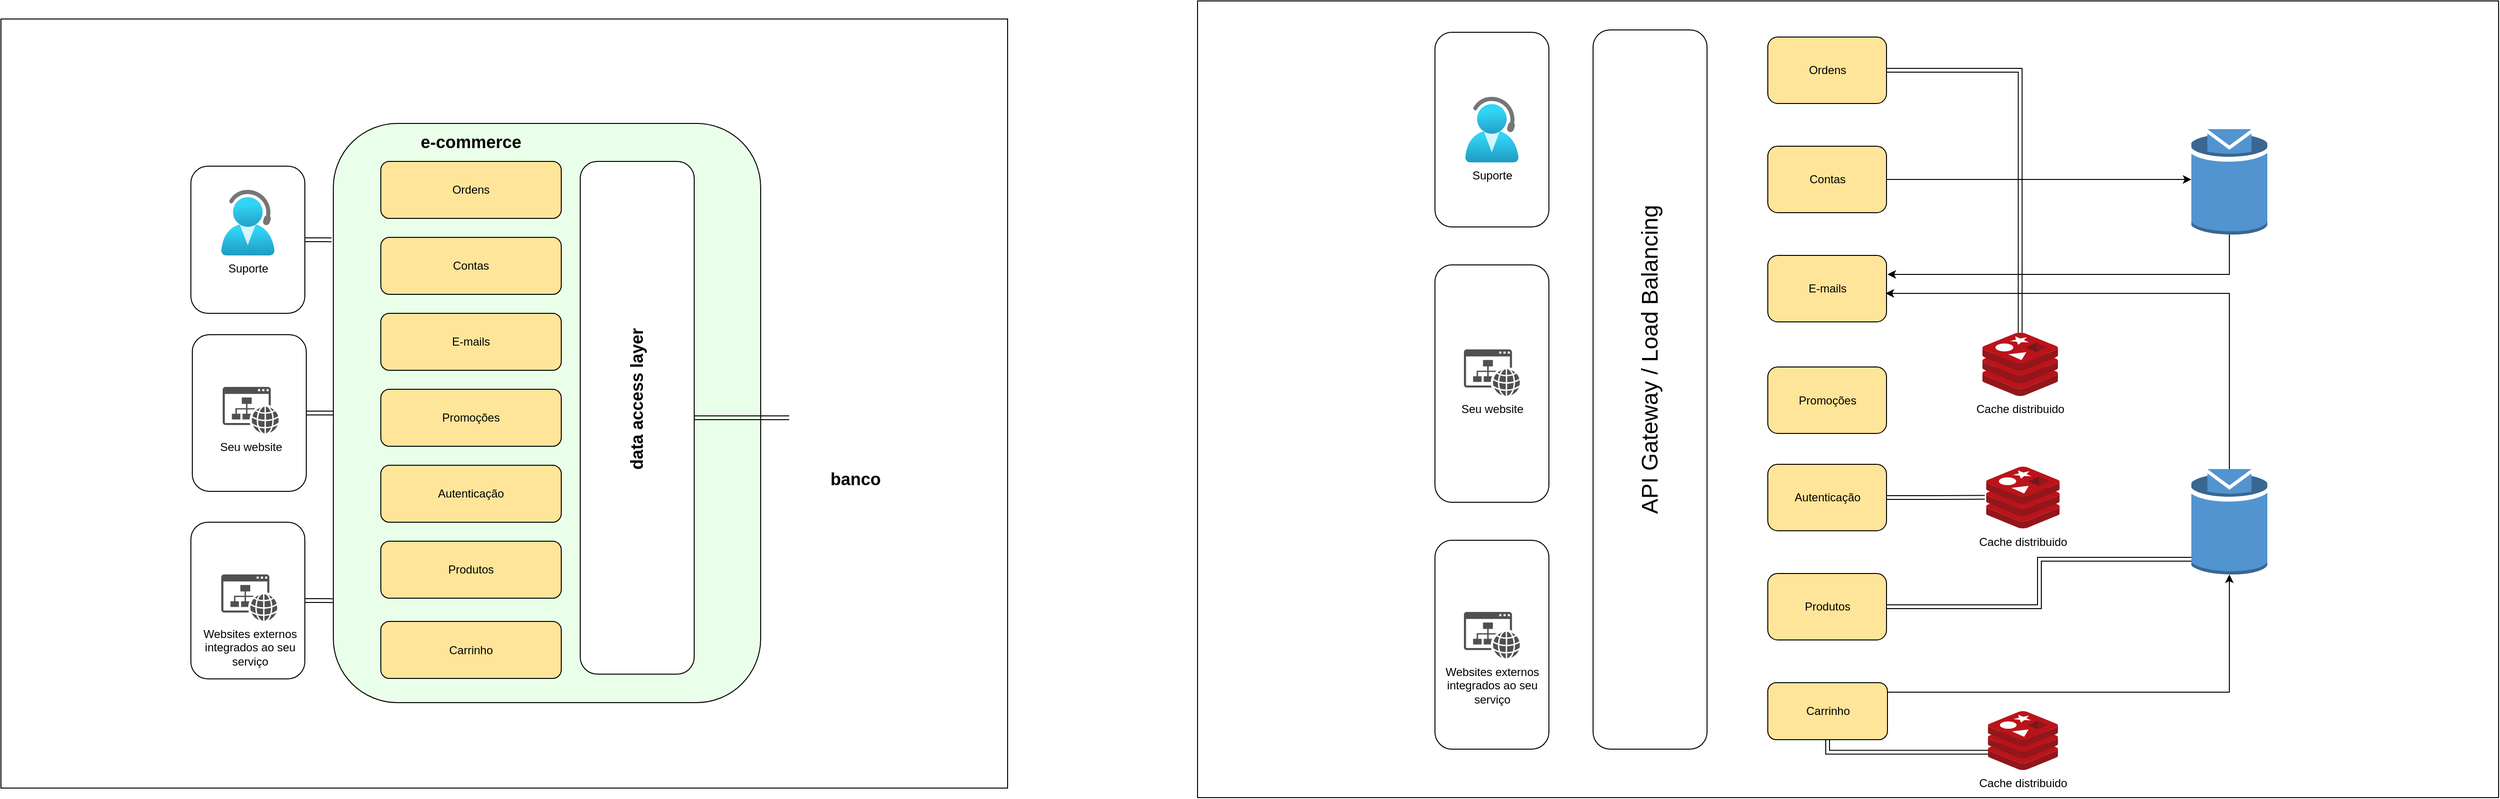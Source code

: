 <mxfile version="21.5.2" type="device">
  <diagram name="Página-1" id="RUqDyB7BGCWibIav4YOm">
    <mxGraphModel dx="2807" dy="2533" grid="1" gridSize="10" guides="1" tooltips="1" connect="1" arrows="1" fold="1" page="1" pageScale="1" pageWidth="827" pageHeight="1169" math="0" shadow="0">
      <root>
        <mxCell id="0" />
        <mxCell id="1" parent="0" />
        <mxCell id="6pKuEE7EUR7B_FoUaWT5-97" value="" style="rounded=0;whiteSpace=wrap;html=1;" vertex="1" parent="1">
          <mxGeometry x="1190" y="-99" width="1370" height="839" as="geometry" />
        </mxCell>
        <mxCell id="6pKuEE7EUR7B_FoUaWT5-30" value="" style="rounded=0;whiteSpace=wrap;html=1;" vertex="1" parent="1">
          <mxGeometry x="-70" y="-80" width="1060" height="810" as="geometry" />
        </mxCell>
        <mxCell id="6pKuEE7EUR7B_FoUaWT5-1" value="" style="rounded=1;whiteSpace=wrap;html=1;fillColor=#EAFFE9;" vertex="1" parent="1">
          <mxGeometry x="280" y="30" width="450" height="610" as="geometry" />
        </mxCell>
        <mxCell id="6pKuEE7EUR7B_FoUaWT5-2" value="Ordens" style="rounded=1;whiteSpace=wrap;html=1;fillColor=#FFE599;" vertex="1" parent="1">
          <mxGeometry x="330" y="70" width="190" height="60" as="geometry" />
        </mxCell>
        <mxCell id="6pKuEE7EUR7B_FoUaWT5-3" value="Contas" style="rounded=1;whiteSpace=wrap;html=1;fillColor=#FFE599;" vertex="1" parent="1">
          <mxGeometry x="330" y="150" width="190" height="60" as="geometry" />
        </mxCell>
        <mxCell id="6pKuEE7EUR7B_FoUaWT5-4" value="E-mails" style="rounded=1;whiteSpace=wrap;html=1;fillColor=#FFE599;" vertex="1" parent="1">
          <mxGeometry x="330" y="230" width="190" height="60" as="geometry" />
        </mxCell>
        <mxCell id="6pKuEE7EUR7B_FoUaWT5-5" value="Promoções" style="rounded=1;whiteSpace=wrap;html=1;fillColor=#FFE599;" vertex="1" parent="1">
          <mxGeometry x="330" y="310" width="190" height="60" as="geometry" />
        </mxCell>
        <mxCell id="6pKuEE7EUR7B_FoUaWT5-6" value="Autenticação" style="rounded=1;whiteSpace=wrap;html=1;fillColor=#FFE599;" vertex="1" parent="1">
          <mxGeometry x="330" y="390" width="190" height="60" as="geometry" />
        </mxCell>
        <mxCell id="6pKuEE7EUR7B_FoUaWT5-7" value="Produtos" style="rounded=1;whiteSpace=wrap;html=1;fillColor=#FFE599;" vertex="1" parent="1">
          <mxGeometry x="330" y="470" width="190" height="60" as="geometry" />
        </mxCell>
        <mxCell id="6pKuEE7EUR7B_FoUaWT5-10" value="Carrinho" style="rounded=1;whiteSpace=wrap;html=1;fillColor=#FFE599;" vertex="1" parent="1">
          <mxGeometry x="330" y="554.5" width="190" height="60" as="geometry" />
        </mxCell>
        <mxCell id="6pKuEE7EUR7B_FoUaWT5-11" value="&lt;font style=&quot;font-size: 18px;&quot;&gt;&lt;b&gt;e-commerce&lt;/b&gt;&lt;/font&gt;" style="text;html=1;strokeColor=none;fillColor=none;align=center;verticalAlign=middle;whiteSpace=wrap;rounded=0;" vertex="1" parent="1">
          <mxGeometry x="310" y="10" width="230" height="80" as="geometry" />
        </mxCell>
        <mxCell id="6pKuEE7EUR7B_FoUaWT5-29" style="edgeStyle=orthogonalEdgeStyle;rounded=0;orthogonalLoop=1;jettySize=auto;html=1;shape=link;" edge="1" parent="1" source="6pKuEE7EUR7B_FoUaWT5-12" target="6pKuEE7EUR7B_FoUaWT5-17">
          <mxGeometry relative="1" as="geometry" />
        </mxCell>
        <mxCell id="6pKuEE7EUR7B_FoUaWT5-12" value="" style="rounded=1;whiteSpace=wrap;html=1;" vertex="1" parent="1">
          <mxGeometry x="540" y="70" width="120" height="540" as="geometry" />
        </mxCell>
        <mxCell id="6pKuEE7EUR7B_FoUaWT5-14" value="&lt;span style=&quot;font-size: 18px;&quot;&gt;&lt;b&gt;data access layer&lt;/b&gt;&lt;/span&gt;" style="text;html=1;strokeColor=none;fillColor=none;align=center;verticalAlign=middle;whiteSpace=wrap;rounded=0;rotation=270;" vertex="1" parent="1">
          <mxGeometry x="490" y="300" width="220" height="40" as="geometry" />
        </mxCell>
        <mxCell id="6pKuEE7EUR7B_FoUaWT5-16" value="&lt;font style=&quot;font-size: 18px;&quot;&gt;&lt;b style=&quot;&quot;&gt;banco&lt;/b&gt;&lt;/font&gt;" style="text;html=1;strokeColor=none;fillColor=none;align=center;verticalAlign=middle;whiteSpace=wrap;rounded=0;rotation=0;" vertex="1" parent="1">
          <mxGeometry x="750" y="390" width="160" height="30" as="geometry" />
        </mxCell>
        <mxCell id="6pKuEE7EUR7B_FoUaWT5-17" value="" style="shape=image;html=1;verticalAlign=top;verticalLabelPosition=bottom;labelBackgroundColor=#ffffff;imageAspect=0;aspect=fixed;image=https://cdn1.iconfinder.com/data/icons/heroicons-solid/20/database-128.png" vertex="1" parent="1">
          <mxGeometry x="760" y="270" width="140" height="140" as="geometry" />
        </mxCell>
        <mxCell id="6pKuEE7EUR7B_FoUaWT5-26" style="edgeStyle=orthogonalEdgeStyle;rounded=0;orthogonalLoop=1;jettySize=auto;html=1;entryX=-0.004;entryY=0.201;entryDx=0;entryDy=0;entryPerimeter=0;shape=link;" edge="1" parent="1" source="6pKuEE7EUR7B_FoUaWT5-18" target="6pKuEE7EUR7B_FoUaWT5-1">
          <mxGeometry relative="1" as="geometry" />
        </mxCell>
        <mxCell id="6pKuEE7EUR7B_FoUaWT5-18" value="" style="rounded=1;whiteSpace=wrap;html=1;" vertex="1" parent="1">
          <mxGeometry x="130" y="75" width="120" height="155" as="geometry" />
        </mxCell>
        <mxCell id="6pKuEE7EUR7B_FoUaWT5-19" value="Suporte" style="image;aspect=fixed;html=1;points=[];align=center;fontSize=12;image=img/lib/azure2/general/Help_and_Support.svg;" vertex="1" parent="1">
          <mxGeometry x="162" y="100" width="56.0" height="69" as="geometry" />
        </mxCell>
        <mxCell id="6pKuEE7EUR7B_FoUaWT5-27" style="edgeStyle=orthogonalEdgeStyle;rounded=0;orthogonalLoop=1;jettySize=auto;html=1;entryX=0;entryY=0.5;entryDx=0;entryDy=0;shape=link;" edge="1" parent="1" source="6pKuEE7EUR7B_FoUaWT5-20" target="6pKuEE7EUR7B_FoUaWT5-1">
          <mxGeometry relative="1" as="geometry" />
        </mxCell>
        <mxCell id="6pKuEE7EUR7B_FoUaWT5-20" value="" style="rounded=1;whiteSpace=wrap;html=1;" vertex="1" parent="1">
          <mxGeometry x="131.5" y="252.5" width="120" height="165" as="geometry" />
        </mxCell>
        <mxCell id="6pKuEE7EUR7B_FoUaWT5-21" value="Seu website" style="sketch=0;pointerEvents=1;shadow=0;dashed=0;html=1;strokeColor=none;fillColor=#505050;labelPosition=center;verticalLabelPosition=bottom;verticalAlign=top;outlineConnect=0;align=center;shape=mxgraph.office.concepts.website;" vertex="1" parent="1">
          <mxGeometry x="163.5" y="307.5" width="59" height="49" as="geometry" />
        </mxCell>
        <mxCell id="6pKuEE7EUR7B_FoUaWT5-28" style="edgeStyle=orthogonalEdgeStyle;rounded=0;orthogonalLoop=1;jettySize=auto;html=1;entryX=0;entryY=0.824;entryDx=0;entryDy=0;entryPerimeter=0;shape=link;" edge="1" parent="1" source="6pKuEE7EUR7B_FoUaWT5-23" target="6pKuEE7EUR7B_FoUaWT5-1">
          <mxGeometry relative="1" as="geometry" />
        </mxCell>
        <mxCell id="6pKuEE7EUR7B_FoUaWT5-23" value="" style="rounded=1;whiteSpace=wrap;html=1;" vertex="1" parent="1">
          <mxGeometry x="130" y="450" width="120" height="165" as="geometry" />
        </mxCell>
        <mxCell id="6pKuEE7EUR7B_FoUaWT5-24" value="Websites externos&lt;br&gt;integrados ao seu &lt;br&gt;serviço" style="sketch=0;pointerEvents=1;shadow=0;dashed=0;html=1;strokeColor=none;fillColor=#505050;labelPosition=center;verticalLabelPosition=bottom;verticalAlign=top;outlineConnect=0;align=center;shape=mxgraph.office.concepts.website;" vertex="1" parent="1">
          <mxGeometry x="162" y="505" width="59" height="49" as="geometry" />
        </mxCell>
        <mxCell id="6pKuEE7EUR7B_FoUaWT5-37" value="" style="rounded=1;whiteSpace=wrap;html=1;" vertex="1" parent="1">
          <mxGeometry x="1440" y="-66" width="120" height="205" as="geometry" />
        </mxCell>
        <mxCell id="6pKuEE7EUR7B_FoUaWT5-38" value="Suporte" style="image;aspect=fixed;html=1;points=[];align=center;fontSize=12;image=img/lib/azure2/general/Help_and_Support.svg;" vertex="1" parent="1">
          <mxGeometry x="1472" y="2" width="56.0" height="69" as="geometry" />
        </mxCell>
        <mxCell id="6pKuEE7EUR7B_FoUaWT5-39" value="" style="rounded=1;whiteSpace=wrap;html=1;" vertex="1" parent="1">
          <mxGeometry x="1440" y="179" width="120" height="250" as="geometry" />
        </mxCell>
        <mxCell id="6pKuEE7EUR7B_FoUaWT5-40" value="Seu website" style="sketch=0;pointerEvents=1;shadow=0;dashed=0;html=1;strokeColor=none;fillColor=#505050;labelPosition=center;verticalLabelPosition=bottom;verticalAlign=top;outlineConnect=0;align=center;shape=mxgraph.office.concepts.website;" vertex="1" parent="1">
          <mxGeometry x="1470.5" y="268" width="59" height="49" as="geometry" />
        </mxCell>
        <mxCell id="6pKuEE7EUR7B_FoUaWT5-41" value="" style="rounded=1;whiteSpace=wrap;html=1;" vertex="1" parent="1">
          <mxGeometry x="1440" y="469" width="120" height="220" as="geometry" />
        </mxCell>
        <mxCell id="6pKuEE7EUR7B_FoUaWT5-42" value="Websites externos&lt;br&gt;integrados ao seu &lt;br&gt;serviço" style="sketch=0;pointerEvents=1;shadow=0;dashed=0;html=1;strokeColor=none;fillColor=#505050;labelPosition=center;verticalLabelPosition=bottom;verticalAlign=top;outlineConnect=0;align=center;shape=mxgraph.office.concepts.website;" vertex="1" parent="1">
          <mxGeometry x="1470.5" y="544.5" width="59" height="49" as="geometry" />
        </mxCell>
        <mxCell id="6pKuEE7EUR7B_FoUaWT5-43" value="" style="rounded=1;whiteSpace=wrap;html=1;" vertex="1" parent="1">
          <mxGeometry x="1606.5" y="-68.5" width="120" height="757.5" as="geometry" />
        </mxCell>
        <mxCell id="6pKuEE7EUR7B_FoUaWT5-44" value="&lt;font style=&quot;&quot;&gt;&lt;font style=&quot;font-size: 24px;&quot;&gt;API Gateway / Load Balancing&lt;/font&gt;&lt;br&gt;&lt;/font&gt;" style="text;html=1;strokeColor=none;fillColor=none;align=center;verticalAlign=middle;whiteSpace=wrap;rounded=0;rotation=-90;" vertex="1" parent="1">
          <mxGeometry x="1501.5" y="264" width="330" height="30" as="geometry" />
        </mxCell>
        <mxCell id="6pKuEE7EUR7B_FoUaWT5-72" style="edgeStyle=orthogonalEdgeStyle;rounded=0;orthogonalLoop=1;jettySize=auto;html=1;shape=link;" edge="1" parent="1" source="6pKuEE7EUR7B_FoUaWT5-45" target="6pKuEE7EUR7B_FoUaWT5-57">
          <mxGeometry relative="1" as="geometry" />
        </mxCell>
        <mxCell id="6pKuEE7EUR7B_FoUaWT5-45" value="Ordens" style="rounded=1;whiteSpace=wrap;html=1;fillColor=#FFE599;" vertex="1" parent="1">
          <mxGeometry x="1790.5" y="-61" width="125" height="70" as="geometry" />
        </mxCell>
        <mxCell id="6pKuEE7EUR7B_FoUaWT5-46" value="" style="shape=image;html=1;verticalAlign=top;verticalLabelPosition=bottom;labelBackgroundColor=#ffffff;imageAspect=0;aspect=fixed;image=https://cdn1.iconfinder.com/data/icons/heroicons-solid/20/database-128.png" vertex="1" parent="1">
          <mxGeometry x="1895.5" y="-21" width="40" height="40" as="geometry" />
        </mxCell>
        <mxCell id="6pKuEE7EUR7B_FoUaWT5-68" style="edgeStyle=orthogonalEdgeStyle;rounded=0;orthogonalLoop=1;jettySize=auto;html=1;" edge="1" parent="1" source="6pKuEE7EUR7B_FoUaWT5-47" target="6pKuEE7EUR7B_FoUaWT5-67">
          <mxGeometry relative="1" as="geometry">
            <Array as="points">
              <mxPoint x="2156.5" y="89" />
              <mxPoint x="2156.5" y="89" />
            </Array>
          </mxGeometry>
        </mxCell>
        <mxCell id="6pKuEE7EUR7B_FoUaWT5-47" value="Contas" style="rounded=1;whiteSpace=wrap;html=1;fillColor=#FFE599;" vertex="1" parent="1">
          <mxGeometry x="1790.5" y="54" width="125" height="70" as="geometry" />
        </mxCell>
        <mxCell id="6pKuEE7EUR7B_FoUaWT5-48" value="" style="shape=image;html=1;verticalAlign=top;verticalLabelPosition=bottom;labelBackgroundColor=#ffffff;imageAspect=0;aspect=fixed;image=https://cdn1.iconfinder.com/data/icons/heroicons-solid/20/database-128.png" vertex="1" parent="1">
          <mxGeometry x="1895.5" y="99" width="40" height="40" as="geometry" />
        </mxCell>
        <mxCell id="6pKuEE7EUR7B_FoUaWT5-49" value="E-mails" style="rounded=1;whiteSpace=wrap;html=1;fillColor=#FFE599;" vertex="1" parent="1">
          <mxGeometry x="1790.5" y="169" width="125" height="70" as="geometry" />
        </mxCell>
        <mxCell id="6pKuEE7EUR7B_FoUaWT5-50" value="" style="shape=image;html=1;verticalAlign=top;verticalLabelPosition=bottom;labelBackgroundColor=#ffffff;imageAspect=0;aspect=fixed;image=https://cdn1.iconfinder.com/data/icons/heroicons-solid/20/database-128.png" vertex="1" parent="1">
          <mxGeometry x="1895.5" y="213.5" width="40" height="40" as="geometry" />
        </mxCell>
        <mxCell id="6pKuEE7EUR7B_FoUaWT5-51" value="Promoções" style="rounded=1;whiteSpace=wrap;html=1;fillColor=#FFE599;" vertex="1" parent="1">
          <mxGeometry x="1790.5" y="286.5" width="125" height="70" as="geometry" />
        </mxCell>
        <mxCell id="6pKuEE7EUR7B_FoUaWT5-52" value="" style="shape=image;html=1;verticalAlign=top;verticalLabelPosition=bottom;labelBackgroundColor=#ffffff;imageAspect=0;aspect=fixed;image=https://cdn1.iconfinder.com/data/icons/heroicons-solid/20/database-128.png" vertex="1" parent="1">
          <mxGeometry x="1895.5" y="329" width="40" height="40" as="geometry" />
        </mxCell>
        <mxCell id="6pKuEE7EUR7B_FoUaWT5-77" style="edgeStyle=orthogonalEdgeStyle;rounded=0;orthogonalLoop=1;jettySize=auto;html=1;entryX=-0.019;entryY=0.497;entryDx=0;entryDy=0;entryPerimeter=0;shape=link;" edge="1" parent="1" source="6pKuEE7EUR7B_FoUaWT5-53" target="6pKuEE7EUR7B_FoUaWT5-76">
          <mxGeometry relative="1" as="geometry" />
        </mxCell>
        <mxCell id="6pKuEE7EUR7B_FoUaWT5-53" value="Autenticação" style="rounded=1;whiteSpace=wrap;html=1;fillColor=#FFE599;" vertex="1" parent="1">
          <mxGeometry x="1790.5" y="389" width="125" height="70" as="geometry" />
        </mxCell>
        <mxCell id="6pKuEE7EUR7B_FoUaWT5-54" value="" style="shape=image;html=1;verticalAlign=top;verticalLabelPosition=bottom;labelBackgroundColor=#ffffff;imageAspect=0;aspect=fixed;image=https://cdn1.iconfinder.com/data/icons/heroicons-solid/20/database-128.png" vertex="1" parent="1">
          <mxGeometry x="1895.5" y="429" width="40" height="40" as="geometry" />
        </mxCell>
        <mxCell id="6pKuEE7EUR7B_FoUaWT5-73" style="edgeStyle=orthogonalEdgeStyle;rounded=0;orthogonalLoop=1;jettySize=auto;html=1;shape=link;" edge="1" parent="1" source="6pKuEE7EUR7B_FoUaWT5-55" target="6pKuEE7EUR7B_FoUaWT5-66">
          <mxGeometry relative="1" as="geometry">
            <mxPoint x="2376.5" y="259" as="targetPoint" />
            <Array as="points">
              <mxPoint x="2076.5" y="539" />
              <mxPoint x="2076.5" y="489" />
            </Array>
          </mxGeometry>
        </mxCell>
        <mxCell id="6pKuEE7EUR7B_FoUaWT5-55" value="Produtos" style="rounded=1;whiteSpace=wrap;html=1;fillColor=#FFE599;" vertex="1" parent="1">
          <mxGeometry x="1790.5" y="504" width="125" height="70" as="geometry" />
        </mxCell>
        <mxCell id="6pKuEE7EUR7B_FoUaWT5-56" value="" style="shape=image;html=1;verticalAlign=top;verticalLabelPosition=bottom;labelBackgroundColor=#ffffff;imageAspect=0;aspect=fixed;image=https://cdn1.iconfinder.com/data/icons/heroicons-solid/20/database-128.png" vertex="1" parent="1">
          <mxGeometry x="1895.5" y="549" width="40" height="40" as="geometry" />
        </mxCell>
        <mxCell id="6pKuEE7EUR7B_FoUaWT5-57" value="Cache distribuido" style="image;sketch=0;aspect=fixed;html=1;points=[];align=center;fontSize=12;image=img/lib/mscae/Cache_Redis_Product.svg;" vertex="1" parent="1">
          <mxGeometry x="2016.5" y="250.2" width="79.52" height="66.8" as="geometry" />
        </mxCell>
        <mxCell id="6pKuEE7EUR7B_FoUaWT5-64" style="edgeStyle=orthogonalEdgeStyle;rounded=0;orthogonalLoop=1;jettySize=auto;html=1;exitX=0.5;exitY=0;exitDx=0;exitDy=0;exitPerimeter=0;" edge="1" parent="1" source="6pKuEE7EUR7B_FoUaWT5-66">
          <mxGeometry relative="1" as="geometry">
            <mxPoint x="2186.567" y="366.5" as="sourcePoint" />
            <mxPoint x="1914.5" y="209" as="targetPoint" />
            <Array as="points">
              <mxPoint x="2156.5" y="209" />
              <mxPoint x="1914.5" y="209" />
            </Array>
          </mxGeometry>
        </mxCell>
        <mxCell id="6pKuEE7EUR7B_FoUaWT5-62" style="edgeStyle=orthogonalEdgeStyle;rounded=0;orthogonalLoop=1;jettySize=auto;html=1;" edge="1" parent="1" source="6pKuEE7EUR7B_FoUaWT5-59" target="6pKuEE7EUR7B_FoUaWT5-66">
          <mxGeometry relative="1" as="geometry">
            <mxPoint x="2191.5" y="529" as="targetPoint" />
            <Array as="points">
              <mxPoint x="2276.5" y="629" />
            </Array>
          </mxGeometry>
        </mxCell>
        <mxCell id="6pKuEE7EUR7B_FoUaWT5-75" style="edgeStyle=orthogonalEdgeStyle;rounded=0;orthogonalLoop=1;jettySize=auto;html=1;entryX=0.009;entryY=0.697;entryDx=0;entryDy=0;entryPerimeter=0;shape=link;" edge="1" parent="1" source="6pKuEE7EUR7B_FoUaWT5-59" target="6pKuEE7EUR7B_FoUaWT5-74">
          <mxGeometry relative="1" as="geometry">
            <Array as="points">
              <mxPoint x="1853.5" y="692" />
            </Array>
          </mxGeometry>
        </mxCell>
        <mxCell id="6pKuEE7EUR7B_FoUaWT5-59" value="Carrinho" style="rounded=1;whiteSpace=wrap;html=1;fillColor=#FFE599;" vertex="1" parent="1">
          <mxGeometry x="1790.5" y="619" width="126" height="60" as="geometry" />
        </mxCell>
        <mxCell id="6pKuEE7EUR7B_FoUaWT5-60" value="" style="shape=image;html=1;verticalAlign=top;verticalLabelPosition=bottom;labelBackgroundColor=#ffffff;imageAspect=0;aspect=fixed;image=https://cdn1.iconfinder.com/data/icons/heroicons-solid/20/database-128.png" vertex="1" parent="1">
          <mxGeometry x="1895.5" y="649" width="40" height="40" as="geometry" />
        </mxCell>
        <mxCell id="6pKuEE7EUR7B_FoUaWT5-66" value="" style="outlineConnect=0;dashed=0;verticalLabelPosition=bottom;verticalAlign=top;align=center;html=1;shape=mxgraph.aws3.topic;fillColor=#5294CF;gradientColor=none;" vertex="1" parent="1">
          <mxGeometry x="2236.5" y="394" width="80" height="111" as="geometry" />
        </mxCell>
        <mxCell id="6pKuEE7EUR7B_FoUaWT5-69" style="edgeStyle=orthogonalEdgeStyle;rounded=0;orthogonalLoop=1;jettySize=auto;html=1;" edge="1" parent="1" source="6pKuEE7EUR7B_FoUaWT5-67">
          <mxGeometry relative="1" as="geometry">
            <mxPoint x="1916.5" y="189" as="targetPoint" />
            <Array as="points">
              <mxPoint x="2156.5" y="189" />
              <mxPoint x="1916.5" y="189" />
            </Array>
          </mxGeometry>
        </mxCell>
        <mxCell id="6pKuEE7EUR7B_FoUaWT5-67" value="" style="outlineConnect=0;dashed=0;verticalLabelPosition=bottom;verticalAlign=top;align=center;html=1;shape=mxgraph.aws3.topic;fillColor=#5294CF;gradientColor=none;" vertex="1" parent="1">
          <mxGeometry x="2236.5" y="36" width="80" height="111" as="geometry" />
        </mxCell>
        <mxCell id="6pKuEE7EUR7B_FoUaWT5-74" value="Cache distribuido" style="image;sketch=0;aspect=fixed;html=1;points=[];align=center;fontSize=12;image=img/lib/mscae/Cache_Redis_Product.svg;" vertex="1" parent="1">
          <mxGeometry x="2022.22" y="649" width="73.8" height="62" as="geometry" />
        </mxCell>
        <mxCell id="6pKuEE7EUR7B_FoUaWT5-76" value="Cache distribuido" style="image;sketch=0;aspect=fixed;html=1;points=[];align=center;fontSize=12;image=img/lib/mscae/Cache_Redis_Product.svg;" vertex="1" parent="1">
          <mxGeometry x="2020.43" y="391.5" width="77.39" height="65" as="geometry" />
        </mxCell>
        <mxCell id="6pKuEE7EUR7B_FoUaWT5-78" value="" style="shape=image;verticalLabelPosition=bottom;labelBackgroundColor=default;verticalAlign=top;aspect=fixed;imageAspect=0;image=https://devkico.itexto.com.br/wp-content/uploads/2014/08/spring-boot-project-logo.png;" vertex="1" parent="1">
          <mxGeometry x="1771.5" y="-90" width="59" height="59" as="geometry" />
        </mxCell>
        <mxCell id="6pKuEE7EUR7B_FoUaWT5-79" value="" style="shape=image;verticalLabelPosition=bottom;labelBackgroundColor=default;verticalAlign=top;aspect=fixed;imageAspect=0;image=https://www.javatpoint.com/js/nodejs/images/node-js-tutorial.png;" vertex="1" parent="1">
          <mxGeometry x="1772.65" y="29" width="56.71" height="65.5" as="geometry" />
        </mxCell>
        <mxCell id="6pKuEE7EUR7B_FoUaWT5-81" value="" style="shape=image;verticalLabelPosition=bottom;labelBackgroundColor=default;verticalAlign=top;aspect=fixed;imageAspect=0;image=https://upload.wikimedia.org/wikipedia/commons/thumb/0/05/Go_Logo_Blue.svg/1200px-Go_Logo_Blue.svg.png;" vertex="1" parent="1">
          <mxGeometry x="1759.47" y="274.28" width="83.06" height="31.22" as="geometry" />
        </mxCell>
        <mxCell id="6pKuEE7EUR7B_FoUaWT5-83" value="" style="shape=image;verticalLabelPosition=bottom;labelBackgroundColor=default;verticalAlign=top;aspect=fixed;imageAspect=0;image=https://www.javatpoint.com/js/nodejs/images/node-js-tutorial.png;" vertex="1" parent="1">
          <mxGeometry x="1773.79" y="589" width="56.71" height="65.5" as="geometry" />
        </mxCell>
        <mxCell id="6pKuEE7EUR7B_FoUaWT5-84" value="" style="shape=image;verticalLabelPosition=bottom;labelBackgroundColor=default;verticalAlign=top;aspect=fixed;imageAspect=0;image=https://upload.wikimedia.org/wikipedia/commons/thumb/9/9a/Laravel.svg/1200px-Laravel.svg.png;" vertex="1" parent="1">
          <mxGeometry x="1774.5" y="144.5" width="56" height="58.23" as="geometry" />
        </mxCell>
        <mxCell id="6pKuEE7EUR7B_FoUaWT5-85" value="" style="shape=image;verticalLabelPosition=bottom;labelBackgroundColor=default;verticalAlign=top;aspect=fixed;imageAspect=0;image=https://www.javacodegeeks.com/wp-content/uploads/2014/07/spring-security-project.png;" vertex="1" parent="1">
          <mxGeometry x="1771.5" y="375" width="54" height="54" as="geometry" />
        </mxCell>
        <mxCell id="6pKuEE7EUR7B_FoUaWT5-93" value="" style="shape=image;verticalLabelPosition=bottom;labelBackgroundColor=default;verticalAlign=top;aspect=fixed;imageAspect=0;image=https://o.remove.bg/downloads/a7d18bf6-54fb-491c-b8f2-f66bb89d3f38/image-removebg-preview.png;" vertex="1" parent="1">
          <mxGeometry x="1762.5" y="486.27" width="72" height="67.23" as="geometry" />
        </mxCell>
      </root>
    </mxGraphModel>
  </diagram>
</mxfile>
